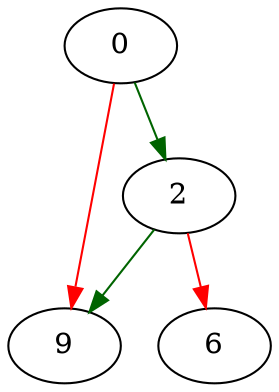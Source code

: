 strict digraph "cleanup_file_list_stdin" {
	// Node definitions.
	0 [entry=true];
	2;
	9;
	6;

	// Edge definitions.
	0 -> 2 [
		color=darkgreen
		cond=true
	];
	0 -> 9 [
		color=red
		cond=false
	];
	2 -> 9 [
		color=darkgreen
		cond=true
	];
	2 -> 6 [
		color=red
		cond=false
	];
}